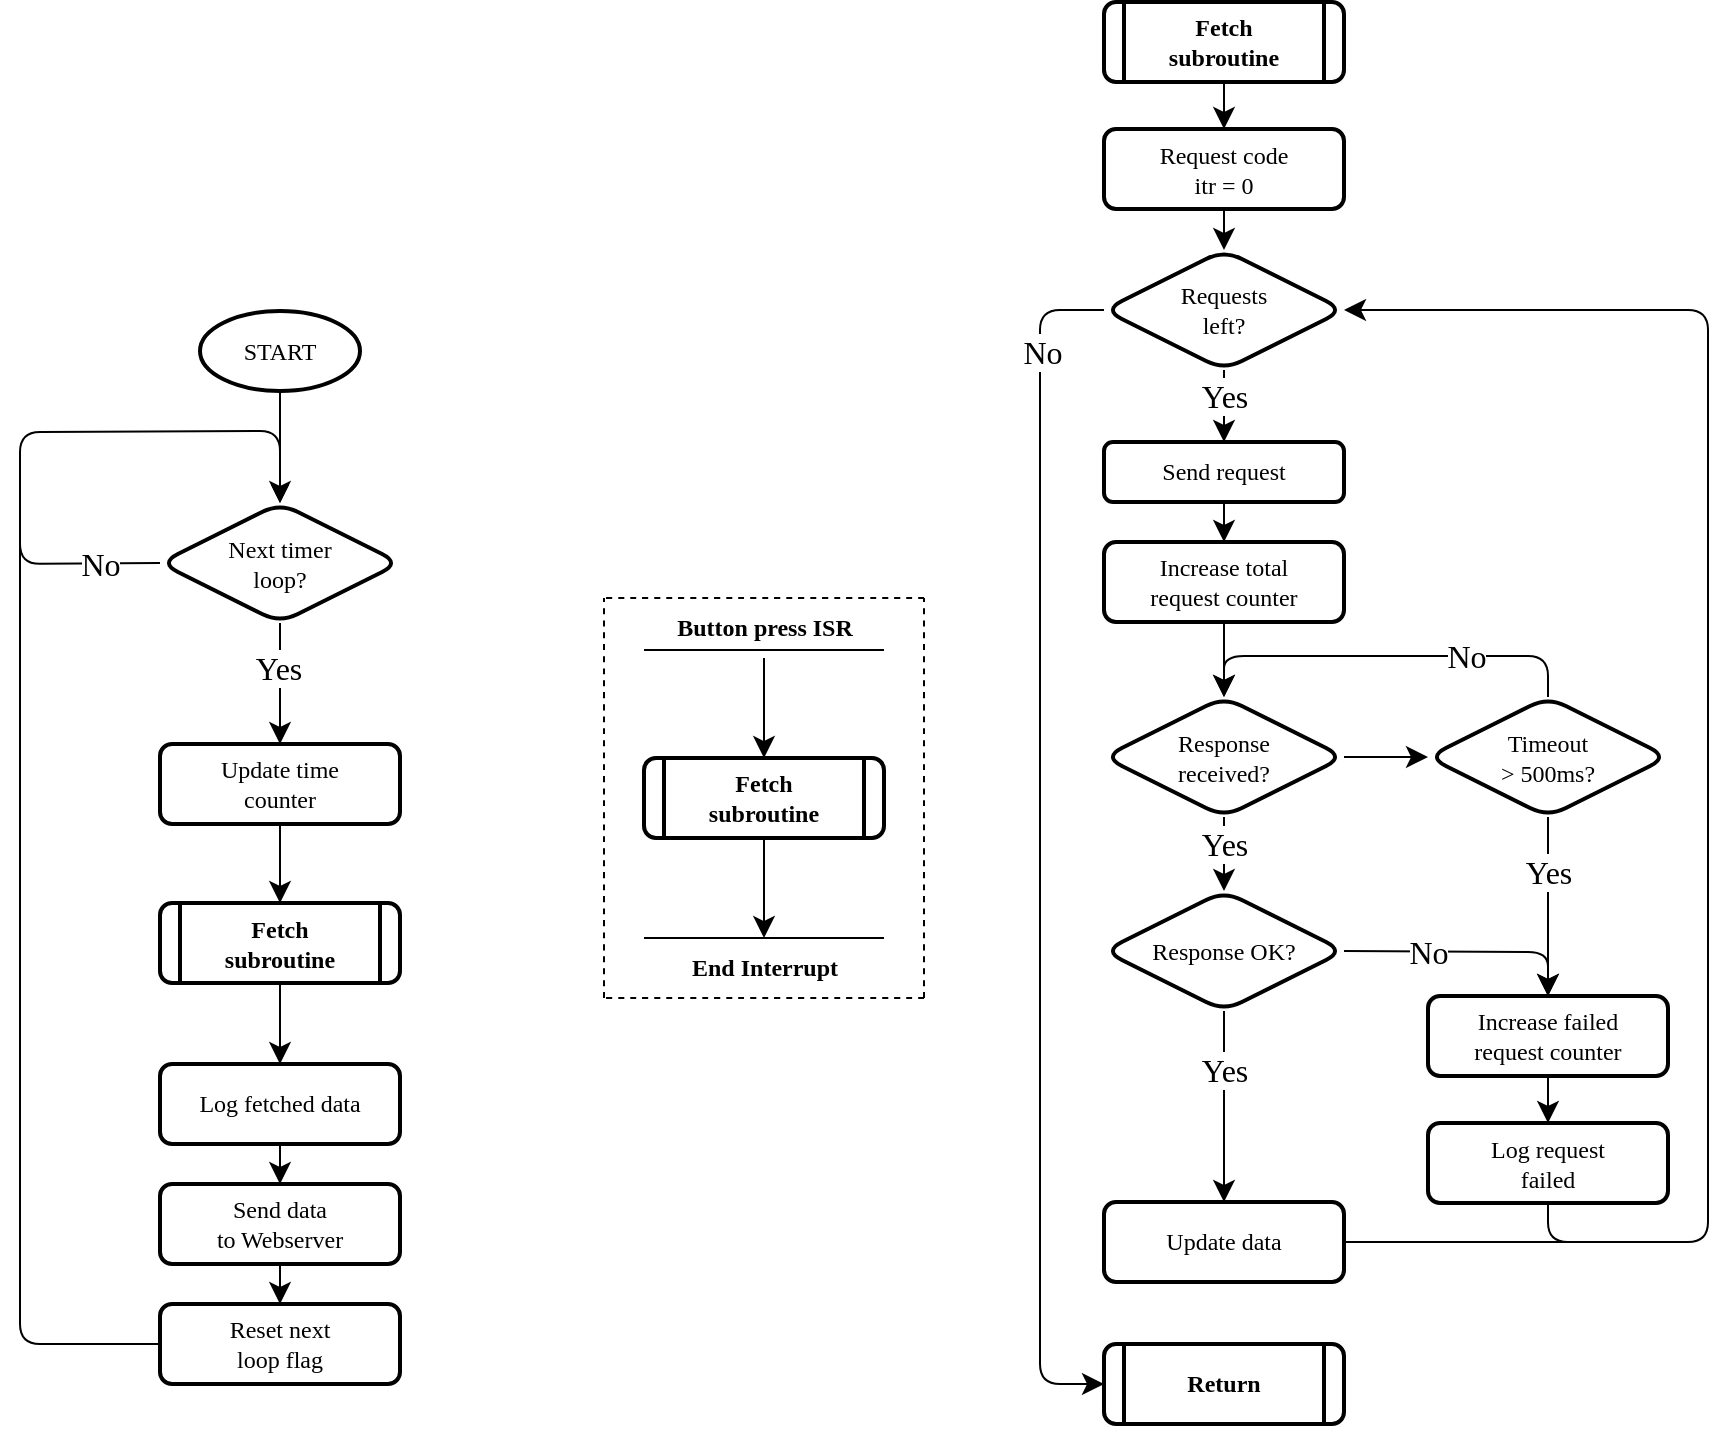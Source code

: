<mxfile version="21.2.8" type="device">
  <diagram name="Page-1" id="SULiiGAhf8bOlZ_Gs6WV">
    <mxGraphModel dx="206" dy="798" grid="1" gridSize="10" guides="1" tooltips="1" connect="1" arrows="1" fold="1" page="1" pageScale="1" pageWidth="1169" pageHeight="827" math="0" shadow="0">
      <root>
        <mxCell id="0" />
        <mxCell id="1" parent="0" />
        <mxCell id="FtFFWJLWl6DPujEuNZR2-59" style="edgeStyle=none;curved=1;rounded=0;orthogonalLoop=1;jettySize=auto;html=1;fontSize=12;startSize=8;endSize=8;" parent="1" source="F0eTfNWOevmEcu46N2p8-2" target="FtFFWJLWl6DPujEuNZR2-61" edge="1">
          <mxGeometry relative="1" as="geometry">
            <mxPoint x="1460" y="373.5" as="targetPoint" />
          </mxGeometry>
        </mxCell>
        <mxCell id="FtFFWJLWl6DPujEuNZR2-60" value="Yes" style="edgeLabel;html=1;align=center;verticalAlign=middle;resizable=0;points=[];fontSize=16;fontFamily=Iosevka;" parent="FtFFWJLWl6DPujEuNZR2-59" vertex="1" connectable="0">
          <mxGeometry x="-0.264" y="-1" relative="1" as="geometry">
            <mxPoint as="offset" />
          </mxGeometry>
        </mxCell>
        <mxCell id="F0eTfNWOevmEcu46N2p8-2" value="Next timer&lt;br&gt;loop?" style="rhombus;whiteSpace=wrap;html=1;fontFamily=Iosevka;fontSize=12;strokeWidth=2;rounded=1;" parent="1" vertex="1">
          <mxGeometry x="1400" y="279.5" width="120" height="60" as="geometry" />
        </mxCell>
        <mxCell id="F0eTfNWOevmEcu46N2p8-27" style="edgeStyle=orthogonalEdgeStyle;rounded=1;orthogonalLoop=1;jettySize=auto;html=1;exitX=0.5;exitY=1;exitDx=0;exitDy=0;exitPerimeter=0;entryX=0.5;entryY=0;entryDx=0;entryDy=0;" parent="1" source="F0eTfNWOevmEcu46N2p8-28" target="F0eTfNWOevmEcu46N2p8-2" edge="1">
          <mxGeometry relative="1" as="geometry" />
        </mxCell>
        <mxCell id="F0eTfNWOevmEcu46N2p8-28" value="START" style="strokeWidth=2;html=1;shape=mxgraph.flowchart.start_1;whiteSpace=wrap;fontFamily=Iosevka;rounded=1;" parent="1" vertex="1">
          <mxGeometry x="1420" y="183.5" width="80" height="40" as="geometry" />
        </mxCell>
        <mxCell id="FtFFWJLWl6DPujEuNZR2-6" style="edgeStyle=none;curved=1;rounded=0;orthogonalLoop=1;jettySize=auto;html=1;exitX=0.5;exitY=1;exitDx=0;exitDy=0;entryX=0.5;entryY=0;entryDx=0;entryDy=0;fontSize=12;startSize=8;endSize=8;" parent="1" source="F0eTfNWOevmEcu46N2p8-30" target="FtFFWJLWl6DPujEuNZR2-2" edge="1">
          <mxGeometry relative="1" as="geometry" />
        </mxCell>
        <mxCell id="F0eTfNWOevmEcu46N2p8-30" value="Request code&lt;br&gt;itr = 0" style="rounded=1;whiteSpace=wrap;html=1;fontSize=12;glass=0;strokeWidth=2;shadow=0;fontFamily=Iosevka;container=0;" parent="1" vertex="1">
          <mxGeometry x="1872" y="92.5" width="120" height="40" as="geometry" />
        </mxCell>
        <mxCell id="FtFFWJLWl6DPujEuNZR2-10" style="edgeStyle=none;curved=1;rounded=0;orthogonalLoop=1;jettySize=auto;html=1;fontSize=12;startSize=8;endSize=8;" parent="1" source="F0eTfNWOevmEcu46N2p8-31" target="0rXiNjI9yOtBfnHVA92R-4" edge="1">
          <mxGeometry relative="1" as="geometry">
            <mxPoint x="1894" y="329" as="targetPoint" />
          </mxGeometry>
        </mxCell>
        <mxCell id="F0eTfNWOevmEcu46N2p8-31" value="Send request" style="rounded=1;whiteSpace=wrap;html=1;fontSize=12;glass=0;strokeWidth=2;shadow=0;fontFamily=Iosevka;container=0;" parent="1" vertex="1">
          <mxGeometry x="1872" y="249" width="120" height="30" as="geometry" />
        </mxCell>
        <mxCell id="FtFFWJLWl6DPujEuNZR2-53" style="edgeStyle=none;curved=1;rounded=0;orthogonalLoop=1;jettySize=auto;html=1;fontSize=12;startSize=8;endSize=8;" parent="1" source="F0eTfNWOevmEcu46N2p8-35" target="FtFFWJLWl6DPujEuNZR2-37" edge="1">
          <mxGeometry relative="1" as="geometry" />
        </mxCell>
        <mxCell id="F0eTfNWOevmEcu46N2p8-35" value="Button press ISR" style="text;html=1;align=center;verticalAlign=middle;resizable=0;points=[];autosize=1;strokeColor=none;fillColor=none;fontSize=12;fontFamily=Iosevka;fontStyle=1;container=0;rounded=1;" parent="1" vertex="1">
          <mxGeometry x="1642" y="327" width="120" height="30" as="geometry" />
        </mxCell>
        <mxCell id="F0eTfNWOevmEcu46N2p8-36" value="" style="endArrow=none;html=1;rounded=1;fontSize=12;startSize=8;endSize=8;curved=1;" parent="1" edge="1">
          <mxGeometry width="50" height="50" relative="1" as="geometry">
            <mxPoint x="1642" y="353" as="sourcePoint" />
            <mxPoint x="1762" y="353" as="targetPoint" />
          </mxGeometry>
        </mxCell>
        <mxCell id="F0eTfNWOevmEcu46N2p8-38" value="" style="endArrow=none;html=1;rounded=1;fontSize=12;startSize=8;endSize=8;curved=1;" parent="1" edge="1">
          <mxGeometry width="50" height="50" relative="1" as="geometry">
            <mxPoint x="1642" y="497" as="sourcePoint" />
            <mxPoint x="1762" y="497" as="targetPoint" />
          </mxGeometry>
        </mxCell>
        <mxCell id="F0eTfNWOevmEcu46N2p8-39" value="End Interrupt" style="text;html=1;align=center;verticalAlign=middle;resizable=0;points=[];autosize=1;strokeColor=none;fillColor=none;fontSize=12;fontFamily=Iosevka;fontStyle=1;container=0;rounded=1;" parent="1" vertex="1">
          <mxGeometry x="1652" y="497" width="100" height="30" as="geometry" />
        </mxCell>
        <mxCell id="F0eTfNWOevmEcu46N2p8-41" value="" style="group;rounded=1;" parent="1" vertex="1" connectable="0">
          <mxGeometry x="1622" y="327" width="160" height="200" as="geometry" />
        </mxCell>
        <mxCell id="F0eTfNWOevmEcu46N2p8-42" value="" style="endArrow=none;dashed=1;html=1;rounded=1;fontSize=12;startSize=8;endSize=8;curved=1;" parent="F0eTfNWOevmEcu46N2p8-41" edge="1">
          <mxGeometry width="50" height="50" relative="1" as="geometry">
            <mxPoint y="200" as="sourcePoint" />
            <mxPoint as="targetPoint" />
          </mxGeometry>
        </mxCell>
        <mxCell id="F0eTfNWOevmEcu46N2p8-43" value="" style="endArrow=none;dashed=1;html=1;rounded=1;fontSize=12;startSize=8;endSize=8;curved=1;" parent="F0eTfNWOevmEcu46N2p8-41" edge="1">
          <mxGeometry width="50" height="50" relative="1" as="geometry">
            <mxPoint x="160" y="200" as="sourcePoint" />
            <mxPoint x="160" as="targetPoint" />
          </mxGeometry>
        </mxCell>
        <mxCell id="F0eTfNWOevmEcu46N2p8-44" value="" style="endArrow=none;dashed=1;html=1;rounded=1;fontSize=12;startSize=8;endSize=8;curved=1;" parent="F0eTfNWOevmEcu46N2p8-41" edge="1">
          <mxGeometry width="50" height="50" relative="1" as="geometry">
            <mxPoint x="160" y="200" as="sourcePoint" />
            <mxPoint y="200" as="targetPoint" />
          </mxGeometry>
        </mxCell>
        <mxCell id="F0eTfNWOevmEcu46N2p8-45" value="" style="endArrow=none;dashed=1;html=1;rounded=1;fontSize=12;startSize=8;endSize=8;curved=1;" parent="F0eTfNWOevmEcu46N2p8-41" edge="1">
          <mxGeometry width="50" height="50" relative="1" as="geometry">
            <mxPoint x="160" as="sourcePoint" />
            <mxPoint as="targetPoint" />
          </mxGeometry>
        </mxCell>
        <mxCell id="FtFFWJLWl6DPujEuNZR2-7" style="edgeStyle=none;curved=1;rounded=0;orthogonalLoop=1;jettySize=auto;html=1;exitX=0.5;exitY=1;exitDx=0;exitDy=0;fontSize=12;startSize=8;endSize=8;" parent="1" source="FtFFWJLWl6DPujEuNZR2-2" target="F0eTfNWOevmEcu46N2p8-31" edge="1">
          <mxGeometry relative="1" as="geometry" />
        </mxCell>
        <mxCell id="FtFFWJLWl6DPujEuNZR2-8" value="Yes" style="edgeLabel;html=1;align=center;verticalAlign=middle;resizable=0;points=[];fontSize=16;fontFamily=Iosevka;" parent="FtFFWJLWl6DPujEuNZR2-7" vertex="1" connectable="0">
          <mxGeometry x="-0.429" relative="1" as="geometry">
            <mxPoint y="2" as="offset" />
          </mxGeometry>
        </mxCell>
        <mxCell id="FtFFWJLWl6DPujEuNZR2-50" style="edgeStyle=none;rounded=1;orthogonalLoop=1;jettySize=auto;html=1;exitX=0;exitY=0.5;exitDx=0;exitDy=0;fontSize=12;startSize=8;endSize=8;entryX=0;entryY=0.5;entryDx=0;entryDy=0;" parent="1" source="FtFFWJLWl6DPujEuNZR2-2" target="FtFFWJLWl6DPujEuNZR2-46" edge="1">
          <mxGeometry relative="1" as="geometry">
            <mxPoint x="1860" y="700" as="targetPoint" />
            <Array as="points">
              <mxPoint x="1840" y="183" />
              <mxPoint x="1840" y="720" />
            </Array>
          </mxGeometry>
        </mxCell>
        <mxCell id="FtFFWJLWl6DPujEuNZR2-51" value="No" style="edgeLabel;html=1;align=center;verticalAlign=middle;resizable=0;points=[];fontSize=16;fontFamily=Iosevka;" parent="FtFFWJLWl6DPujEuNZR2-50" vertex="1" connectable="0">
          <mxGeometry x="-0.895" y="2" relative="1" as="geometry">
            <mxPoint y="19" as="offset" />
          </mxGeometry>
        </mxCell>
        <mxCell id="FtFFWJLWl6DPujEuNZR2-2" value="Requests&lt;br&gt;left?" style="rhombus;whiteSpace=wrap;html=1;fontFamily=Iosevka;fontSize=12;strokeWidth=2;rounded=1;" parent="1" vertex="1">
          <mxGeometry x="1872" y="153" width="120" height="60" as="geometry" />
        </mxCell>
        <mxCell id="nvxwhXEhitTmPVXFfdcA-1" style="edgeStyle=none;curved=1;rounded=0;orthogonalLoop=1;jettySize=auto;html=1;fontSize=12;startSize=8;endSize=8;" edge="1" parent="1" source="FtFFWJLWl6DPujEuNZR2-3" target="3pUifMUSQs1ReVap3Qnp-1">
          <mxGeometry relative="1" as="geometry" />
        </mxCell>
        <mxCell id="FtFFWJLWl6DPujEuNZR2-3" value="Log fetched data" style="rounded=1;whiteSpace=wrap;html=1;fontSize=12;glass=0;strokeWidth=2;shadow=0;fontFamily=Iosevka;container=0;" parent="1" vertex="1">
          <mxGeometry x="1400" y="560" width="120" height="40" as="geometry" />
        </mxCell>
        <mxCell id="FtFFWJLWl6DPujEuNZR2-4" value="" style="endArrow=none;html=1;rounded=1;fontSize=12;startSize=8;endSize=8;exitX=0;exitY=0.5;exitDx=0;exitDy=0;endFill=0;" parent="1" source="F0eTfNWOevmEcu46N2p8-2" edge="1">
          <mxGeometry relative="1" as="geometry">
            <mxPoint x="1222" y="333.5" as="sourcePoint" />
            <mxPoint x="1330" y="270" as="targetPoint" />
            <Array as="points">
              <mxPoint x="1330" y="310" />
            </Array>
          </mxGeometry>
        </mxCell>
        <mxCell id="FtFFWJLWl6DPujEuNZR2-5" value="No" style="edgeLabel;resizable=0;html=1;align=center;verticalAlign=middle;fontSize=16;fontFamily=Iosevka;" parent="FtFFWJLWl6DPujEuNZR2-4" connectable="0" vertex="1">
          <mxGeometry relative="1" as="geometry">
            <mxPoint x="25" as="offset" />
          </mxGeometry>
        </mxCell>
        <mxCell id="FtFFWJLWl6DPujEuNZR2-12" style="edgeStyle=none;curved=1;rounded=0;orthogonalLoop=1;jettySize=auto;html=1;fontSize=12;startSize=8;endSize=8;" parent="1" source="FtFFWJLWl6DPujEuNZR2-9" target="FtFFWJLWl6DPujEuNZR2-11" edge="1">
          <mxGeometry relative="1" as="geometry" />
        </mxCell>
        <mxCell id="FtFFWJLWl6DPujEuNZR2-19" style="edgeStyle=none;curved=1;rounded=0;orthogonalLoop=1;jettySize=auto;html=1;fontSize=12;startSize=8;endSize=8;" parent="1" source="FtFFWJLWl6DPujEuNZR2-9" target="FtFFWJLWl6DPujEuNZR2-18" edge="1">
          <mxGeometry relative="1" as="geometry" />
        </mxCell>
        <mxCell id="FtFFWJLWl6DPujEuNZR2-20" value="Yes" style="edgeLabel;html=1;align=center;verticalAlign=middle;resizable=0;points=[];fontSize=16;fontFamily=Iosevka;" parent="FtFFWJLWl6DPujEuNZR2-19" vertex="1" connectable="0">
          <mxGeometry x="-0.225" y="-2" relative="1" as="geometry">
            <mxPoint x="2" y="-1" as="offset" />
          </mxGeometry>
        </mxCell>
        <mxCell id="FtFFWJLWl6DPujEuNZR2-9" value="Response&lt;br&gt;received?" style="rhombus;whiteSpace=wrap;html=1;fontFamily=Iosevka;fontSize=12;strokeWidth=2;rounded=1;" parent="1" vertex="1">
          <mxGeometry x="1872" y="376.5" width="120" height="60" as="geometry" />
        </mxCell>
        <mxCell id="FtFFWJLWl6DPujEuNZR2-13" style="edgeStyle=none;rounded=1;orthogonalLoop=1;jettySize=auto;html=1;fontSize=12;startSize=8;endSize=8;entryX=0.5;entryY=0;entryDx=0;entryDy=0;" parent="1" source="FtFFWJLWl6DPujEuNZR2-11" target="FtFFWJLWl6DPujEuNZR2-9" edge="1">
          <mxGeometry relative="1" as="geometry">
            <mxPoint x="2032" y="350" as="targetPoint" />
            <Array as="points">
              <mxPoint x="2094" y="356" />
              <mxPoint x="1932" y="356" />
            </Array>
          </mxGeometry>
        </mxCell>
        <mxCell id="FtFFWJLWl6DPujEuNZR2-14" value="No" style="edgeLabel;html=1;align=center;verticalAlign=middle;resizable=0;points=[];fontSize=16;fontFamily=Iosevka;" parent="FtFFWJLWl6DPujEuNZR2-13" vertex="1" connectable="0">
          <mxGeometry x="-0.797" y="-1" relative="1" as="geometry">
            <mxPoint x="-41" y="1" as="offset" />
          </mxGeometry>
        </mxCell>
        <mxCell id="FtFFWJLWl6DPujEuNZR2-16" style="edgeStyle=none;curved=1;rounded=0;orthogonalLoop=1;jettySize=auto;html=1;fontSize=12;startSize=8;endSize=8;" parent="1" source="FtFFWJLWl6DPujEuNZR2-11" target="FtFFWJLWl6DPujEuNZR2-15" edge="1">
          <mxGeometry relative="1" as="geometry" />
        </mxCell>
        <mxCell id="FtFFWJLWl6DPujEuNZR2-17" value="Yes" style="edgeLabel;html=1;align=center;verticalAlign=middle;resizable=0;points=[];fontSize=16;fontFamily=Iosevka;" parent="FtFFWJLWl6DPujEuNZR2-16" vertex="1" connectable="0">
          <mxGeometry x="-0.28" relative="1" as="geometry">
            <mxPoint y="-5" as="offset" />
          </mxGeometry>
        </mxCell>
        <mxCell id="FtFFWJLWl6DPujEuNZR2-11" value="Timeout&lt;br&gt;&amp;gt; 500ms?" style="rhombus;whiteSpace=wrap;html=1;fontFamily=Iosevka;fontSize=12;strokeWidth=2;rounded=1;" parent="1" vertex="1">
          <mxGeometry x="2034" y="376.5" width="120" height="60" as="geometry" />
        </mxCell>
        <mxCell id="0rXiNjI9yOtBfnHVA92R-2" style="edgeStyle=none;curved=1;rounded=0;orthogonalLoop=1;jettySize=auto;html=1;fontSize=12;startSize=8;endSize=8;" parent="1" source="FtFFWJLWl6DPujEuNZR2-15" target="0rXiNjI9yOtBfnHVA92R-1" edge="1">
          <mxGeometry relative="1" as="geometry" />
        </mxCell>
        <mxCell id="FtFFWJLWl6DPujEuNZR2-15" value="Increase failed&lt;br&gt;request counter" style="rounded=1;whiteSpace=wrap;html=1;fontSize=12;glass=0;strokeWidth=2;shadow=0;fontFamily=Iosevka;container=0;" parent="1" vertex="1">
          <mxGeometry x="2034" y="526" width="120" height="40" as="geometry" />
        </mxCell>
        <mxCell id="FtFFWJLWl6DPujEuNZR2-21" style="edgeStyle=none;rounded=1;orthogonalLoop=1;jettySize=auto;html=1;exitX=1;exitY=0.5;exitDx=0;exitDy=0;fontSize=12;startSize=8;endSize=8;entryX=0.5;entryY=0;entryDx=0;entryDy=0;" parent="1" source="FtFFWJLWl6DPujEuNZR2-18" target="FtFFWJLWl6DPujEuNZR2-15" edge="1">
          <mxGeometry relative="1" as="geometry">
            <mxPoint x="2052" y="533" as="targetPoint" />
            <Array as="points">
              <mxPoint x="2094" y="504" />
            </Array>
          </mxGeometry>
        </mxCell>
        <mxCell id="FtFFWJLWl6DPujEuNZR2-22" value="&lt;font face=&quot;Iosevka&quot;&gt;No&lt;/font&gt;" style="edgeLabel;html=1;align=center;verticalAlign=middle;resizable=0;points=[];fontSize=16;" parent="FtFFWJLWl6DPujEuNZR2-21" vertex="1" connectable="0">
          <mxGeometry x="-0.679" y="-2" relative="1" as="geometry">
            <mxPoint x="22" y="-2" as="offset" />
          </mxGeometry>
        </mxCell>
        <mxCell id="FtFFWJLWl6DPujEuNZR2-24" style="edgeStyle=none;curved=1;rounded=0;orthogonalLoop=1;jettySize=auto;html=1;fontSize=12;startSize=8;endSize=8;" parent="1" source="FtFFWJLWl6DPujEuNZR2-18" target="FtFFWJLWl6DPujEuNZR2-23" edge="1">
          <mxGeometry relative="1" as="geometry" />
        </mxCell>
        <mxCell id="FtFFWJLWl6DPujEuNZR2-25" value="Yes" style="edgeLabel;html=1;align=center;verticalAlign=middle;resizable=0;points=[];fontSize=16;fontFamily=Iosevka;" parent="FtFFWJLWl6DPujEuNZR2-24" vertex="1" connectable="0">
          <mxGeometry x="-0.6" relative="1" as="geometry">
            <mxPoint y="10" as="offset" />
          </mxGeometry>
        </mxCell>
        <mxCell id="FtFFWJLWl6DPujEuNZR2-18" value="Response OK?" style="rhombus;whiteSpace=wrap;html=1;fontFamily=Iosevka;fontSize=12;strokeWidth=2;rounded=1;" parent="1" vertex="1">
          <mxGeometry x="1872" y="473.5" width="120" height="60" as="geometry" />
        </mxCell>
        <mxCell id="FtFFWJLWl6DPujEuNZR2-26" style="edgeStyle=none;rounded=1;orthogonalLoop=1;jettySize=auto;html=1;fontSize=12;startSize=8;endSize=8;exitX=1;exitY=0.5;exitDx=0;exitDy=0;endArrow=none;endFill=0;" parent="1" source="FtFFWJLWl6DPujEuNZR2-23" edge="1">
          <mxGeometry relative="1" as="geometry">
            <mxPoint x="2154" y="649" as="targetPoint" />
            <mxPoint x="2484" y="731.5" as="sourcePoint" />
          </mxGeometry>
        </mxCell>
        <mxCell id="FtFFWJLWl6DPujEuNZR2-23" value="Update data" style="rounded=1;whiteSpace=wrap;html=1;fontSize=12;glass=0;strokeWidth=2;shadow=0;fontFamily=Iosevka;container=0;" parent="1" vertex="1">
          <mxGeometry x="1872" y="629" width="120" height="40" as="geometry" />
        </mxCell>
        <mxCell id="FtFFWJLWl6DPujEuNZR2-40" value="" style="group" parent="1" vertex="1" connectable="0">
          <mxGeometry x="1642" y="407" width="120" height="40" as="geometry" />
        </mxCell>
        <mxCell id="FtFFWJLWl6DPujEuNZR2-37" value="&lt;b&gt;Fetch&lt;br&gt;subroutine&lt;/b&gt;" style="rounded=1;whiteSpace=wrap;html=1;fontSize=12;glass=0;strokeWidth=2;shadow=0;fontFamily=Iosevka;container=0;" parent="FtFFWJLWl6DPujEuNZR2-40" vertex="1">
          <mxGeometry width="120" height="40" as="geometry" />
        </mxCell>
        <mxCell id="FtFFWJLWl6DPujEuNZR2-38" value="" style="endArrow=none;html=1;rounded=0;fontSize=12;startSize=8;endSize=8;curved=1;strokeWidth=2;" parent="FtFFWJLWl6DPujEuNZR2-40" edge="1">
          <mxGeometry width="50" height="50" relative="1" as="geometry">
            <mxPoint x="10" y="40" as="sourcePoint" />
            <mxPoint x="10" as="targetPoint" />
          </mxGeometry>
        </mxCell>
        <mxCell id="FtFFWJLWl6DPujEuNZR2-39" value="" style="endArrow=none;html=1;rounded=0;fontSize=12;startSize=8;endSize=8;curved=1;strokeWidth=2;" parent="FtFFWJLWl6DPujEuNZR2-40" edge="1">
          <mxGeometry width="50" height="50" relative="1" as="geometry">
            <mxPoint x="110" y="40" as="sourcePoint" />
            <mxPoint x="110" as="targetPoint" />
          </mxGeometry>
        </mxCell>
        <mxCell id="FtFFWJLWl6DPujEuNZR2-41" value="" style="group" parent="1" vertex="1" connectable="0">
          <mxGeometry x="1872" y="29" width="120" height="40" as="geometry" />
        </mxCell>
        <mxCell id="FtFFWJLWl6DPujEuNZR2-42" value="&lt;b&gt;Fetch&lt;br&gt;subroutine&lt;br&gt;&lt;/b&gt;" style="rounded=1;whiteSpace=wrap;html=1;fontSize=12;glass=0;strokeWidth=2;shadow=0;fontFamily=Iosevka;container=0;" parent="FtFFWJLWl6DPujEuNZR2-41" vertex="1">
          <mxGeometry width="120" height="40" as="geometry" />
        </mxCell>
        <mxCell id="FtFFWJLWl6DPujEuNZR2-43" value="" style="endArrow=none;html=1;rounded=0;fontSize=12;startSize=8;endSize=8;curved=1;strokeWidth=2;" parent="FtFFWJLWl6DPujEuNZR2-41" edge="1">
          <mxGeometry width="50" height="50" relative="1" as="geometry">
            <mxPoint x="10" y="40" as="sourcePoint" />
            <mxPoint x="10" as="targetPoint" />
          </mxGeometry>
        </mxCell>
        <mxCell id="FtFFWJLWl6DPujEuNZR2-44" value="" style="endArrow=none;html=1;rounded=0;fontSize=12;startSize=8;endSize=8;curved=1;strokeWidth=2;" parent="FtFFWJLWl6DPujEuNZR2-41" edge="1">
          <mxGeometry width="50" height="50" relative="1" as="geometry">
            <mxPoint x="110" y="40" as="sourcePoint" />
            <mxPoint x="110" as="targetPoint" />
          </mxGeometry>
        </mxCell>
        <mxCell id="FtFFWJLWl6DPujEuNZR2-45" value="" style="group" parent="1" vertex="1" connectable="0">
          <mxGeometry x="1872" y="700" width="120" height="40" as="geometry" />
        </mxCell>
        <mxCell id="FtFFWJLWl6DPujEuNZR2-46" value="&lt;b&gt;Return&lt;/b&gt;" style="rounded=1;whiteSpace=wrap;html=1;fontSize=12;glass=0;strokeWidth=2;shadow=0;fontFamily=Iosevka;container=0;" parent="FtFFWJLWl6DPujEuNZR2-45" vertex="1">
          <mxGeometry width="120" height="40" as="geometry" />
        </mxCell>
        <mxCell id="FtFFWJLWl6DPujEuNZR2-47" value="" style="endArrow=none;html=1;rounded=0;fontSize=12;startSize=8;endSize=8;curved=1;strokeWidth=2;" parent="FtFFWJLWl6DPujEuNZR2-45" edge="1">
          <mxGeometry width="50" height="50" relative="1" as="geometry">
            <mxPoint x="10" y="40" as="sourcePoint" />
            <mxPoint x="10" as="targetPoint" />
          </mxGeometry>
        </mxCell>
        <mxCell id="FtFFWJLWl6DPujEuNZR2-48" value="" style="endArrow=none;html=1;rounded=0;fontSize=12;startSize=8;endSize=8;curved=1;strokeWidth=2;" parent="FtFFWJLWl6DPujEuNZR2-45" edge="1">
          <mxGeometry width="50" height="50" relative="1" as="geometry">
            <mxPoint x="110" y="40" as="sourcePoint" />
            <mxPoint x="110" as="targetPoint" />
          </mxGeometry>
        </mxCell>
        <mxCell id="FtFFWJLWl6DPujEuNZR2-49" style="edgeStyle=none;curved=1;rounded=0;orthogonalLoop=1;jettySize=auto;html=1;entryX=0.5;entryY=0;entryDx=0;entryDy=0;fontSize=12;startSize=8;endSize=8;" parent="1" source="FtFFWJLWl6DPujEuNZR2-42" target="F0eTfNWOevmEcu46N2p8-30" edge="1">
          <mxGeometry relative="1" as="geometry" />
        </mxCell>
        <mxCell id="FtFFWJLWl6DPujEuNZR2-54" style="edgeStyle=none;curved=1;rounded=0;orthogonalLoop=1;jettySize=auto;html=1;exitX=0.5;exitY=1;exitDx=0;exitDy=0;fontSize=12;startSize=8;endSize=8;" parent="1" source="FtFFWJLWl6DPujEuNZR2-37" target="F0eTfNWOevmEcu46N2p8-39" edge="1">
          <mxGeometry relative="1" as="geometry" />
        </mxCell>
        <mxCell id="FtFFWJLWl6DPujEuNZR2-55" value="" style="group" parent="1" vertex="1" connectable="0">
          <mxGeometry x="1400" y="479.5" width="120" height="40" as="geometry" />
        </mxCell>
        <mxCell id="FtFFWJLWl6DPujEuNZR2-56" value="&lt;b&gt;Fetch&lt;br&gt;subroutine&lt;/b&gt;" style="rounded=1;whiteSpace=wrap;html=1;fontSize=12;glass=0;strokeWidth=2;shadow=0;fontFamily=Iosevka;container=0;" parent="FtFFWJLWl6DPujEuNZR2-55" vertex="1">
          <mxGeometry width="120" height="40" as="geometry" />
        </mxCell>
        <mxCell id="FtFFWJLWl6DPujEuNZR2-57" value="" style="endArrow=none;html=1;rounded=0;fontSize=12;startSize=8;endSize=8;curved=1;strokeWidth=2;" parent="FtFFWJLWl6DPujEuNZR2-55" edge="1">
          <mxGeometry width="50" height="50" relative="1" as="geometry">
            <mxPoint x="10" y="40" as="sourcePoint" />
            <mxPoint x="10" as="targetPoint" />
          </mxGeometry>
        </mxCell>
        <mxCell id="FtFFWJLWl6DPujEuNZR2-58" value="" style="endArrow=none;html=1;rounded=0;fontSize=12;startSize=8;endSize=8;curved=1;strokeWidth=2;" parent="FtFFWJLWl6DPujEuNZR2-55" edge="1">
          <mxGeometry width="50" height="50" relative="1" as="geometry">
            <mxPoint x="110" y="40" as="sourcePoint" />
            <mxPoint x="110" as="targetPoint" />
          </mxGeometry>
        </mxCell>
        <mxCell id="FtFFWJLWl6DPujEuNZR2-63" style="edgeStyle=none;curved=1;rounded=0;orthogonalLoop=1;jettySize=auto;html=1;fontSize=12;startSize=8;endSize=8;" parent="1" source="FtFFWJLWl6DPujEuNZR2-61" target="FtFFWJLWl6DPujEuNZR2-56" edge="1">
          <mxGeometry relative="1" as="geometry" />
        </mxCell>
        <mxCell id="FtFFWJLWl6DPujEuNZR2-61" value="Update time&lt;br&gt;counter" style="rounded=1;whiteSpace=wrap;html=1;fontSize=12;glass=0;strokeWidth=2;shadow=0;fontFamily=Iosevka;" parent="1" vertex="1">
          <mxGeometry x="1400" y="400" width="120" height="40" as="geometry" />
        </mxCell>
        <mxCell id="FtFFWJLWl6DPujEuNZR2-64" style="edgeStyle=none;rounded=1;orthogonalLoop=1;jettySize=auto;html=1;fontSize=12;startSize=8;endSize=8;entryX=0.5;entryY=0;entryDx=0;entryDy=0;exitX=0;exitY=0.5;exitDx=0;exitDy=0;" parent="1" source="FtFFWJLWl6DPujEuNZR2-65" target="F0eTfNWOevmEcu46N2p8-2" edge="1">
          <mxGeometry relative="1" as="geometry">
            <mxPoint x="1572" y="243.5" as="targetPoint" />
            <mxPoint x="1572" y="553.5" as="sourcePoint" />
            <Array as="points">
              <mxPoint x="1330" y="700" />
              <mxPoint x="1330" y="244" />
              <mxPoint x="1460" y="243.5" />
            </Array>
          </mxGeometry>
        </mxCell>
        <mxCell id="FtFFWJLWl6DPujEuNZR2-65" value="Reset next&lt;br&gt;loop flag" style="rounded=1;whiteSpace=wrap;html=1;fontSize=12;glass=0;strokeWidth=2;shadow=0;fontFamily=Iosevka;" parent="1" vertex="1">
          <mxGeometry x="1400" y="680" width="120" height="40" as="geometry" />
        </mxCell>
        <mxCell id="FtFFWJLWl6DPujEuNZR2-66" style="edgeStyle=none;curved=1;rounded=0;orthogonalLoop=1;jettySize=auto;html=1;exitX=0.5;exitY=1;exitDx=0;exitDy=0;fontSize=12;startSize=8;endSize=8;" parent="1" source="FtFFWJLWl6DPujEuNZR2-56" target="FtFFWJLWl6DPujEuNZR2-3" edge="1">
          <mxGeometry relative="1" as="geometry">
            <mxPoint x="1460" y="550" as="targetPoint" />
          </mxGeometry>
        </mxCell>
        <mxCell id="3pUifMUSQs1ReVap3Qnp-2" style="edgeStyle=none;curved=1;rounded=0;orthogonalLoop=1;jettySize=auto;html=1;entryX=0.5;entryY=0;entryDx=0;entryDy=0;fontSize=12;startSize=8;endSize=8;" parent="1" source="3pUifMUSQs1ReVap3Qnp-1" target="FtFFWJLWl6DPujEuNZR2-65" edge="1">
          <mxGeometry relative="1" as="geometry" />
        </mxCell>
        <mxCell id="3pUifMUSQs1ReVap3Qnp-1" value="Send data&lt;br&gt;to Webserver" style="rounded=1;whiteSpace=wrap;html=1;fontSize=12;glass=0;strokeWidth=2;shadow=0;fontFamily=Iosevka;" parent="1" vertex="1">
          <mxGeometry x="1400" y="620" width="120" height="40" as="geometry" />
        </mxCell>
        <mxCell id="0rXiNjI9yOtBfnHVA92R-3" style="edgeStyle=none;rounded=1;orthogonalLoop=1;jettySize=auto;html=1;fontSize=12;startSize=8;endSize=8;entryX=1;entryY=0.5;entryDx=0;entryDy=0;" parent="1" source="0rXiNjI9yOtBfnHVA92R-1" target="FtFFWJLWl6DPujEuNZR2-2" edge="1">
          <mxGeometry relative="1" as="geometry">
            <mxPoint x="2004" y="249" as="targetPoint" />
            <Array as="points">
              <mxPoint x="2094" y="649" />
              <mxPoint x="2174" y="649" />
              <mxPoint x="2174" y="183" />
            </Array>
          </mxGeometry>
        </mxCell>
        <mxCell id="0rXiNjI9yOtBfnHVA92R-1" value="Log request&lt;br&gt;failed" style="rounded=1;whiteSpace=wrap;html=1;fontSize=12;glass=0;strokeWidth=2;shadow=0;fontFamily=Iosevka;container=0;" parent="1" vertex="1">
          <mxGeometry x="2034" y="589.5" width="120" height="40" as="geometry" />
        </mxCell>
        <mxCell id="0rXiNjI9yOtBfnHVA92R-5" style="edgeStyle=none;curved=1;rounded=0;orthogonalLoop=1;jettySize=auto;html=1;fontSize=12;startSize=8;endSize=8;" parent="1" source="0rXiNjI9yOtBfnHVA92R-4" target="FtFFWJLWl6DPujEuNZR2-9" edge="1">
          <mxGeometry relative="1" as="geometry" />
        </mxCell>
        <mxCell id="0rXiNjI9yOtBfnHVA92R-4" value="Increase total&lt;br&gt;request counter" style="rounded=1;whiteSpace=wrap;html=1;fontSize=12;glass=0;strokeWidth=2;shadow=0;fontFamily=Iosevka;container=0;" parent="1" vertex="1">
          <mxGeometry x="1872" y="299" width="120" height="40" as="geometry" />
        </mxCell>
      </root>
    </mxGraphModel>
  </diagram>
</mxfile>
